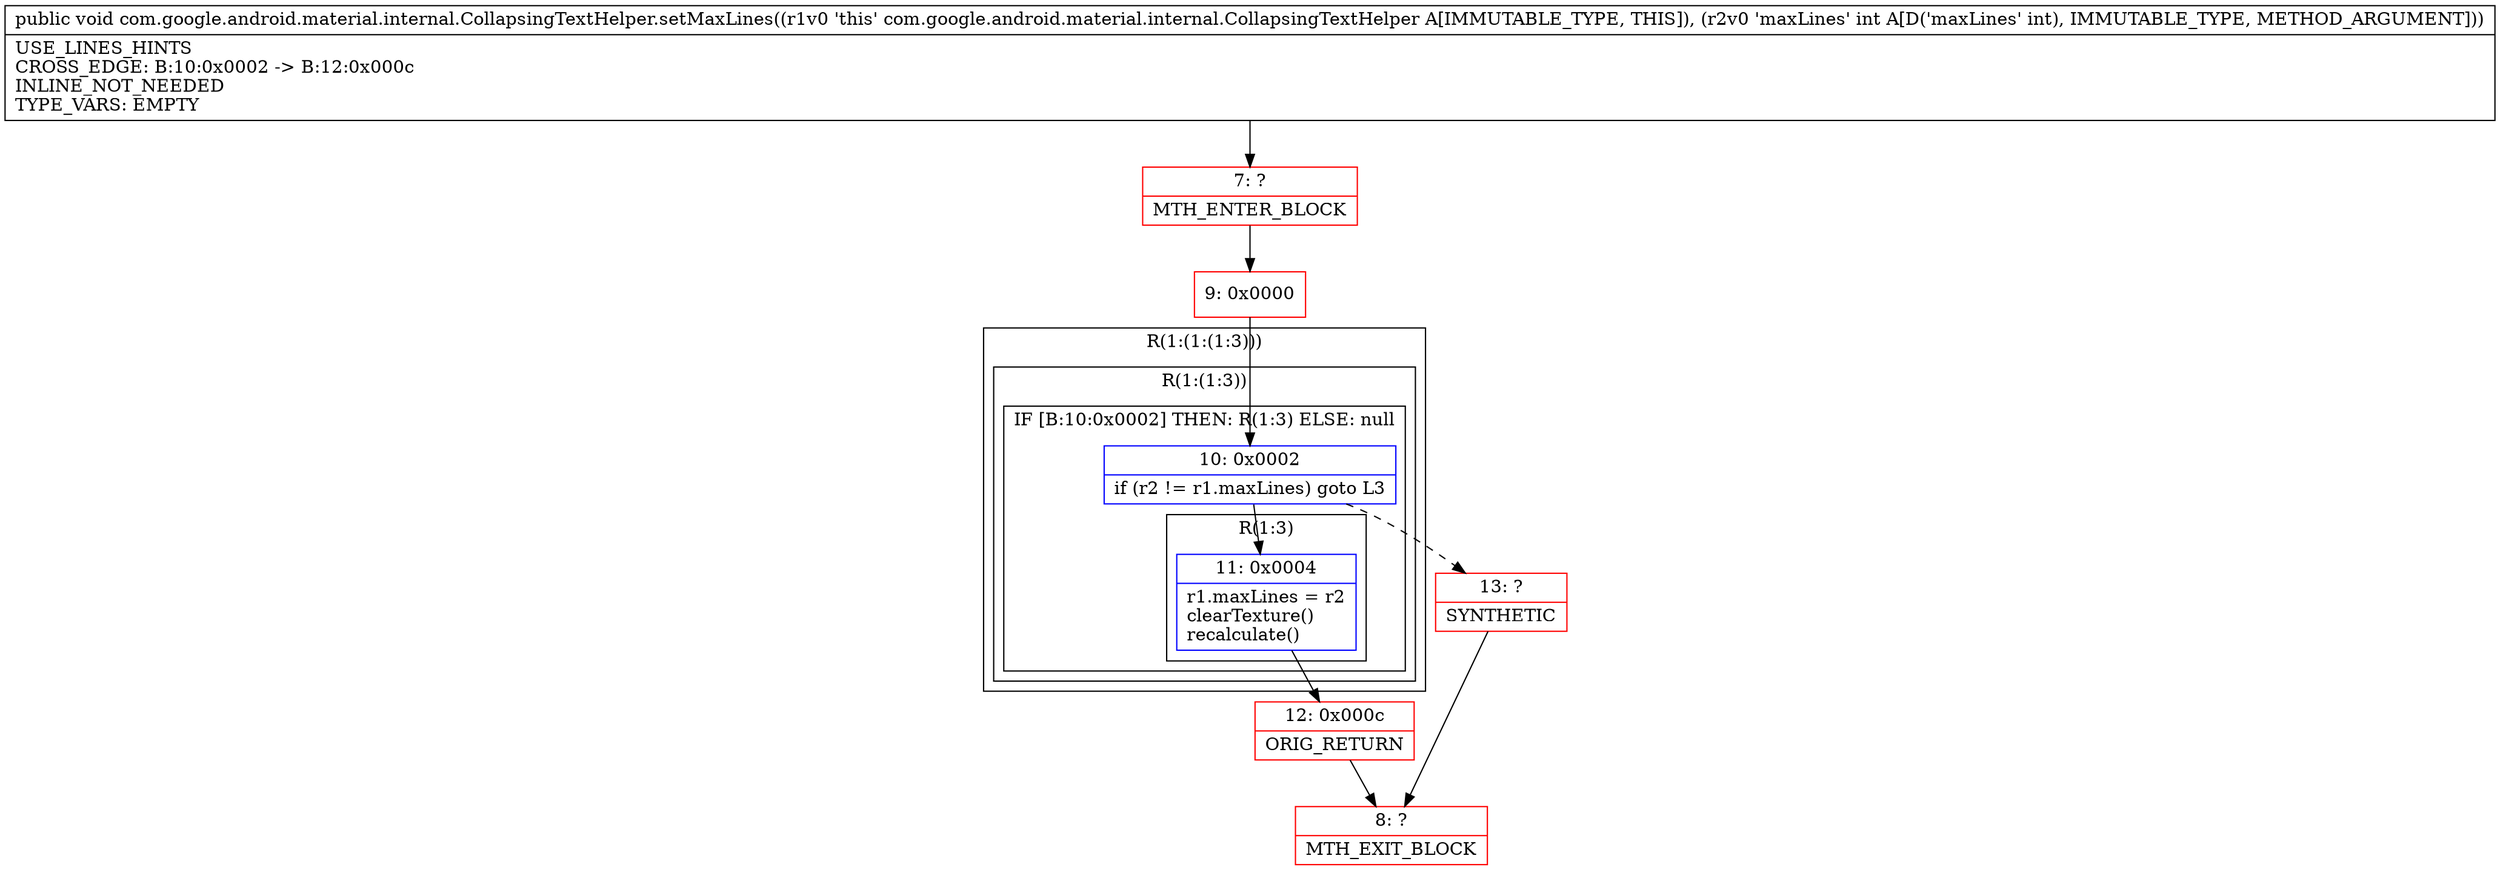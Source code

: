 digraph "CFG forcom.google.android.material.internal.CollapsingTextHelper.setMaxLines(I)V" {
subgraph cluster_Region_1066696819 {
label = "R(1:(1:(1:3)))";
node [shape=record,color=blue];
subgraph cluster_Region_411313042 {
label = "R(1:(1:3))";
node [shape=record,color=blue];
subgraph cluster_IfRegion_1475228775 {
label = "IF [B:10:0x0002] THEN: R(1:3) ELSE: null";
node [shape=record,color=blue];
Node_10 [shape=record,label="{10\:\ 0x0002|if (r2 != r1.maxLines) goto L3\l}"];
subgraph cluster_Region_25504662 {
label = "R(1:3)";
node [shape=record,color=blue];
Node_11 [shape=record,label="{11\:\ 0x0004|r1.maxLines = r2\lclearTexture()\lrecalculate()\l}"];
}
}
}
}
Node_7 [shape=record,color=red,label="{7\:\ ?|MTH_ENTER_BLOCK\l}"];
Node_9 [shape=record,color=red,label="{9\:\ 0x0000}"];
Node_12 [shape=record,color=red,label="{12\:\ 0x000c|ORIG_RETURN\l}"];
Node_8 [shape=record,color=red,label="{8\:\ ?|MTH_EXIT_BLOCK\l}"];
Node_13 [shape=record,color=red,label="{13\:\ ?|SYNTHETIC\l}"];
MethodNode[shape=record,label="{public void com.google.android.material.internal.CollapsingTextHelper.setMaxLines((r1v0 'this' com.google.android.material.internal.CollapsingTextHelper A[IMMUTABLE_TYPE, THIS]), (r2v0 'maxLines' int A[D('maxLines' int), IMMUTABLE_TYPE, METHOD_ARGUMENT]))  | USE_LINES_HINTS\lCROSS_EDGE: B:10:0x0002 \-\> B:12:0x000c\lINLINE_NOT_NEEDED\lTYPE_VARS: EMPTY\l}"];
MethodNode -> Node_7;Node_10 -> Node_11;
Node_10 -> Node_13[style=dashed];
Node_11 -> Node_12;
Node_7 -> Node_9;
Node_9 -> Node_10;
Node_12 -> Node_8;
Node_13 -> Node_8;
}

